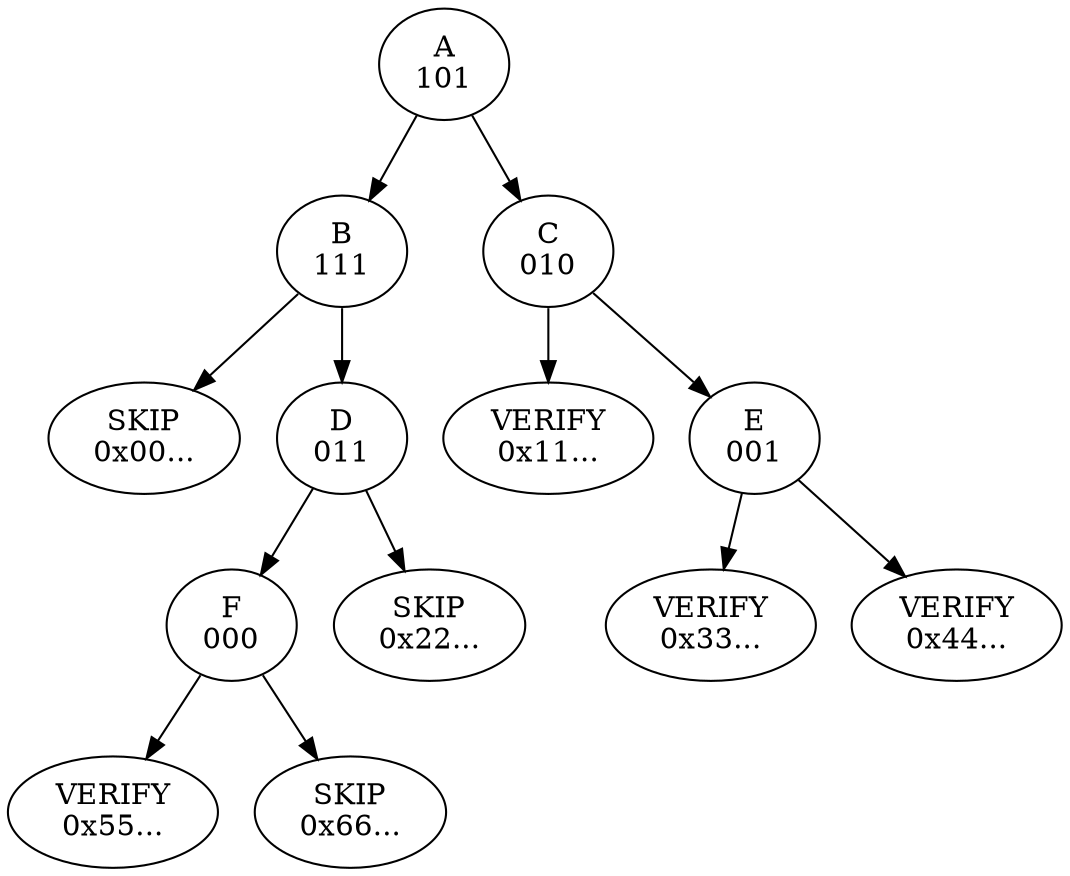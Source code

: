 digraph G {
  a [label="A\n101"]
  a -> b
  a -> c

  b [label="B\n111"]
  b -> s0
  s0 [label="SKIP\n0x00..."]
  b -> d

  d [label="D\n011"]
  d -> f
  d -> s1
  s1 [label="SKIP\n0x22..."]

  f [label="F\n000"]
  f -> v1
  v1 [label="VERIFY\n0x55..."]
  f -> s2
  s2 [label="SKIP\n0x66..."]

  c [label="C\n010"]
  c -> v2
  v2 [label="VERIFY\n0x11..."]
  c -> e

  e [label="E\n001"]
  e -> v3
  v3 [label="VERIFY\n0x33..."]
  e -> v4
  v4 [label="VERIFY\n0x44..."]
}
